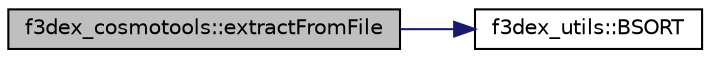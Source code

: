 digraph G
{
  edge [fontname="Helvetica",fontsize="10",labelfontname="Helvetica",labelfontsize="10"];
  node [fontname="Helvetica",fontsize="10",shape=record];
  rankdir=LR;
  Node1 [label="f3dex_cosmotools::extractFromFile",height=0.2,width=0.4,color="black", fillcolor="grey75", style="filled" fontcolor="black"];
  Node1 -> Node2 [color="midnightblue",fontsize="10",style="solid",fontname="Helvetica"];
  Node2 [label="f3dex_utils::BSORT",height=0.2,width=0.4,color="black", fillcolor="white", style="filled",URL="$namespacef3dex__utils.html#a2cce76cb1a695da8315cbf60507ec322",tooltip="Raw function doing bubble sort."];
}
